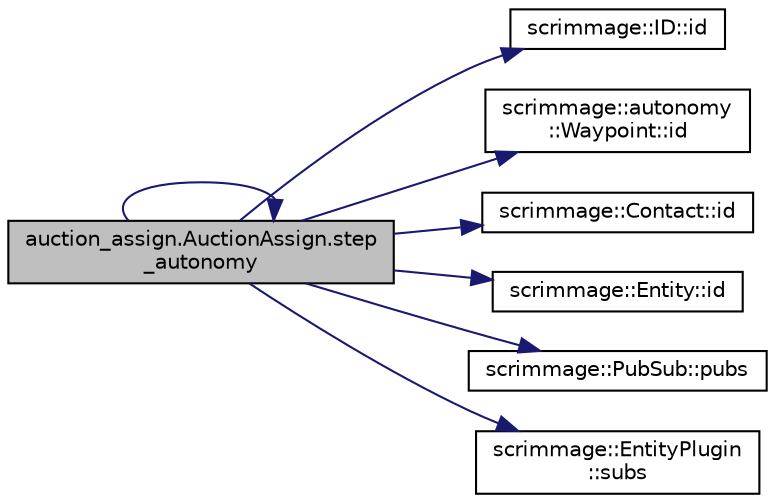 digraph "auction_assign.AuctionAssign.step_autonomy"
{
 // LATEX_PDF_SIZE
  edge [fontname="Helvetica",fontsize="10",labelfontname="Helvetica",labelfontsize="10"];
  node [fontname="Helvetica",fontsize="10",shape=record];
  rankdir="LR";
  Node1 [label="auction_assign.AuctionAssign.step\l_autonomy",height=0.2,width=0.4,color="black", fillcolor="grey75", style="filled", fontcolor="black",tooltip=" "];
  Node1 -> Node2 [color="midnightblue",fontsize="10",style="solid",fontname="Helvetica"];
  Node2 [label="scrimmage::ID::id",height=0.2,width=0.4,color="black", fillcolor="white", style="filled",URL="$classscrimmage_1_1ID.html#a25211a234ba6e3de01db5063a7c498f6",tooltip=" "];
  Node1 -> Node3 [color="midnightblue",fontsize="10",style="solid",fontname="Helvetica"];
  Node3 [label="scrimmage::autonomy\l::Waypoint::id",height=0.2,width=0.4,color="black", fillcolor="white", style="filled",URL="$classscrimmage_1_1autonomy_1_1Waypoint.html#a56745dd47bae01c9833d63343a11b028",tooltip=" "];
  Node1 -> Node4 [color="midnightblue",fontsize="10",style="solid",fontname="Helvetica"];
  Node4 [label="scrimmage::Contact::id",height=0.2,width=0.4,color="black", fillcolor="white", style="filled",URL="$classscrimmage_1_1Contact.html#a9e8b2a2eb8ef0ed06acb2c3e0ed6bd92",tooltip=" "];
  Node1 -> Node5 [color="midnightblue",fontsize="10",style="solid",fontname="Helvetica"];
  Node5 [label="scrimmage::Entity::id",height=0.2,width=0.4,color="black", fillcolor="white", style="filled",URL="$classscrimmage_1_1Entity.html#a7a364cceb809cd85528056f33b15be73",tooltip=" "];
  Node1 -> Node6 [color="midnightblue",fontsize="10",style="solid",fontname="Helvetica"];
  Node6 [label="scrimmage::PubSub::pubs",height=0.2,width=0.4,color="black", fillcolor="white", style="filled",URL="$classscrimmage_1_1PubSub.html#a3c9111108441358c50bf0ac79987997b",tooltip=" "];
  Node1 -> Node1 [color="midnightblue",fontsize="10",style="solid",fontname="Helvetica"];
  Node1 -> Node7 [color="midnightblue",fontsize="10",style="solid",fontname="Helvetica"];
  Node7 [label="scrimmage::EntityPlugin\l::subs",height=0.2,width=0.4,color="black", fillcolor="white", style="filled",URL="$classscrimmage_1_1EntityPlugin.html#a8868803dc5a863aed93008c22ea31beb",tooltip=" "];
}
